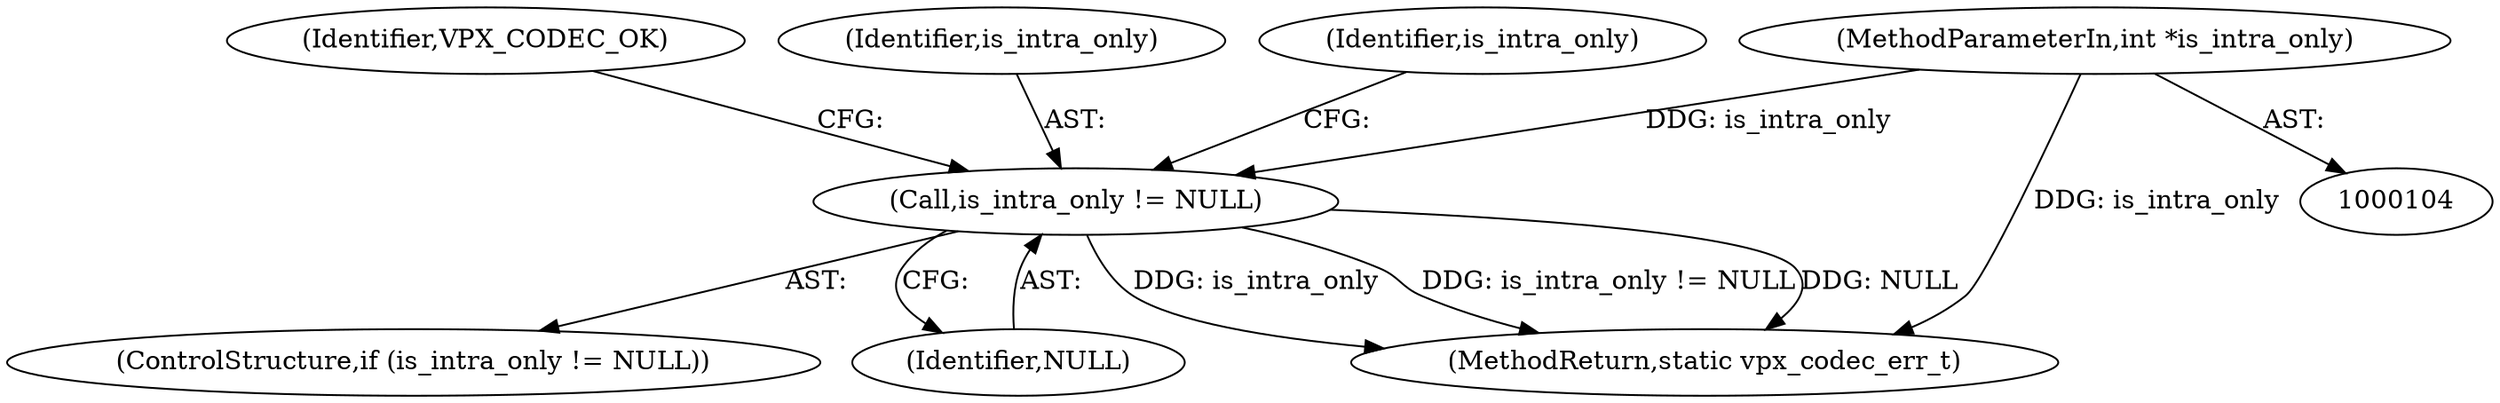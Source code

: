 digraph "0_Android_4974dcbd0289a2530df2ee2a25b5f92775df80da@pointer" {
"1000333" [label="(Call,is_intra_only != NULL)"];
"1000108" [label="(MethodParameterIn,int *is_intra_only)"];
"1000332" [label="(ControlStructure,if (is_intra_only != NULL))"];
"1000341" [label="(Identifier,VPX_CODEC_OK)"];
"1000333" [label="(Call,is_intra_only != NULL)"];
"1000334" [label="(Identifier,is_intra_only)"];
"1000335" [label="(Identifier,NULL)"];
"1000342" [label="(MethodReturn,static vpx_codec_err_t)"];
"1000108" [label="(MethodParameterIn,int *is_intra_only)"];
"1000338" [label="(Identifier,is_intra_only)"];
"1000333" -> "1000332"  [label="AST: "];
"1000333" -> "1000335"  [label="CFG: "];
"1000334" -> "1000333"  [label="AST: "];
"1000335" -> "1000333"  [label="AST: "];
"1000338" -> "1000333"  [label="CFG: "];
"1000341" -> "1000333"  [label="CFG: "];
"1000333" -> "1000342"  [label="DDG: is_intra_only"];
"1000333" -> "1000342"  [label="DDG: is_intra_only != NULL"];
"1000333" -> "1000342"  [label="DDG: NULL"];
"1000108" -> "1000333"  [label="DDG: is_intra_only"];
"1000108" -> "1000104"  [label="AST: "];
"1000108" -> "1000342"  [label="DDG: is_intra_only"];
}
